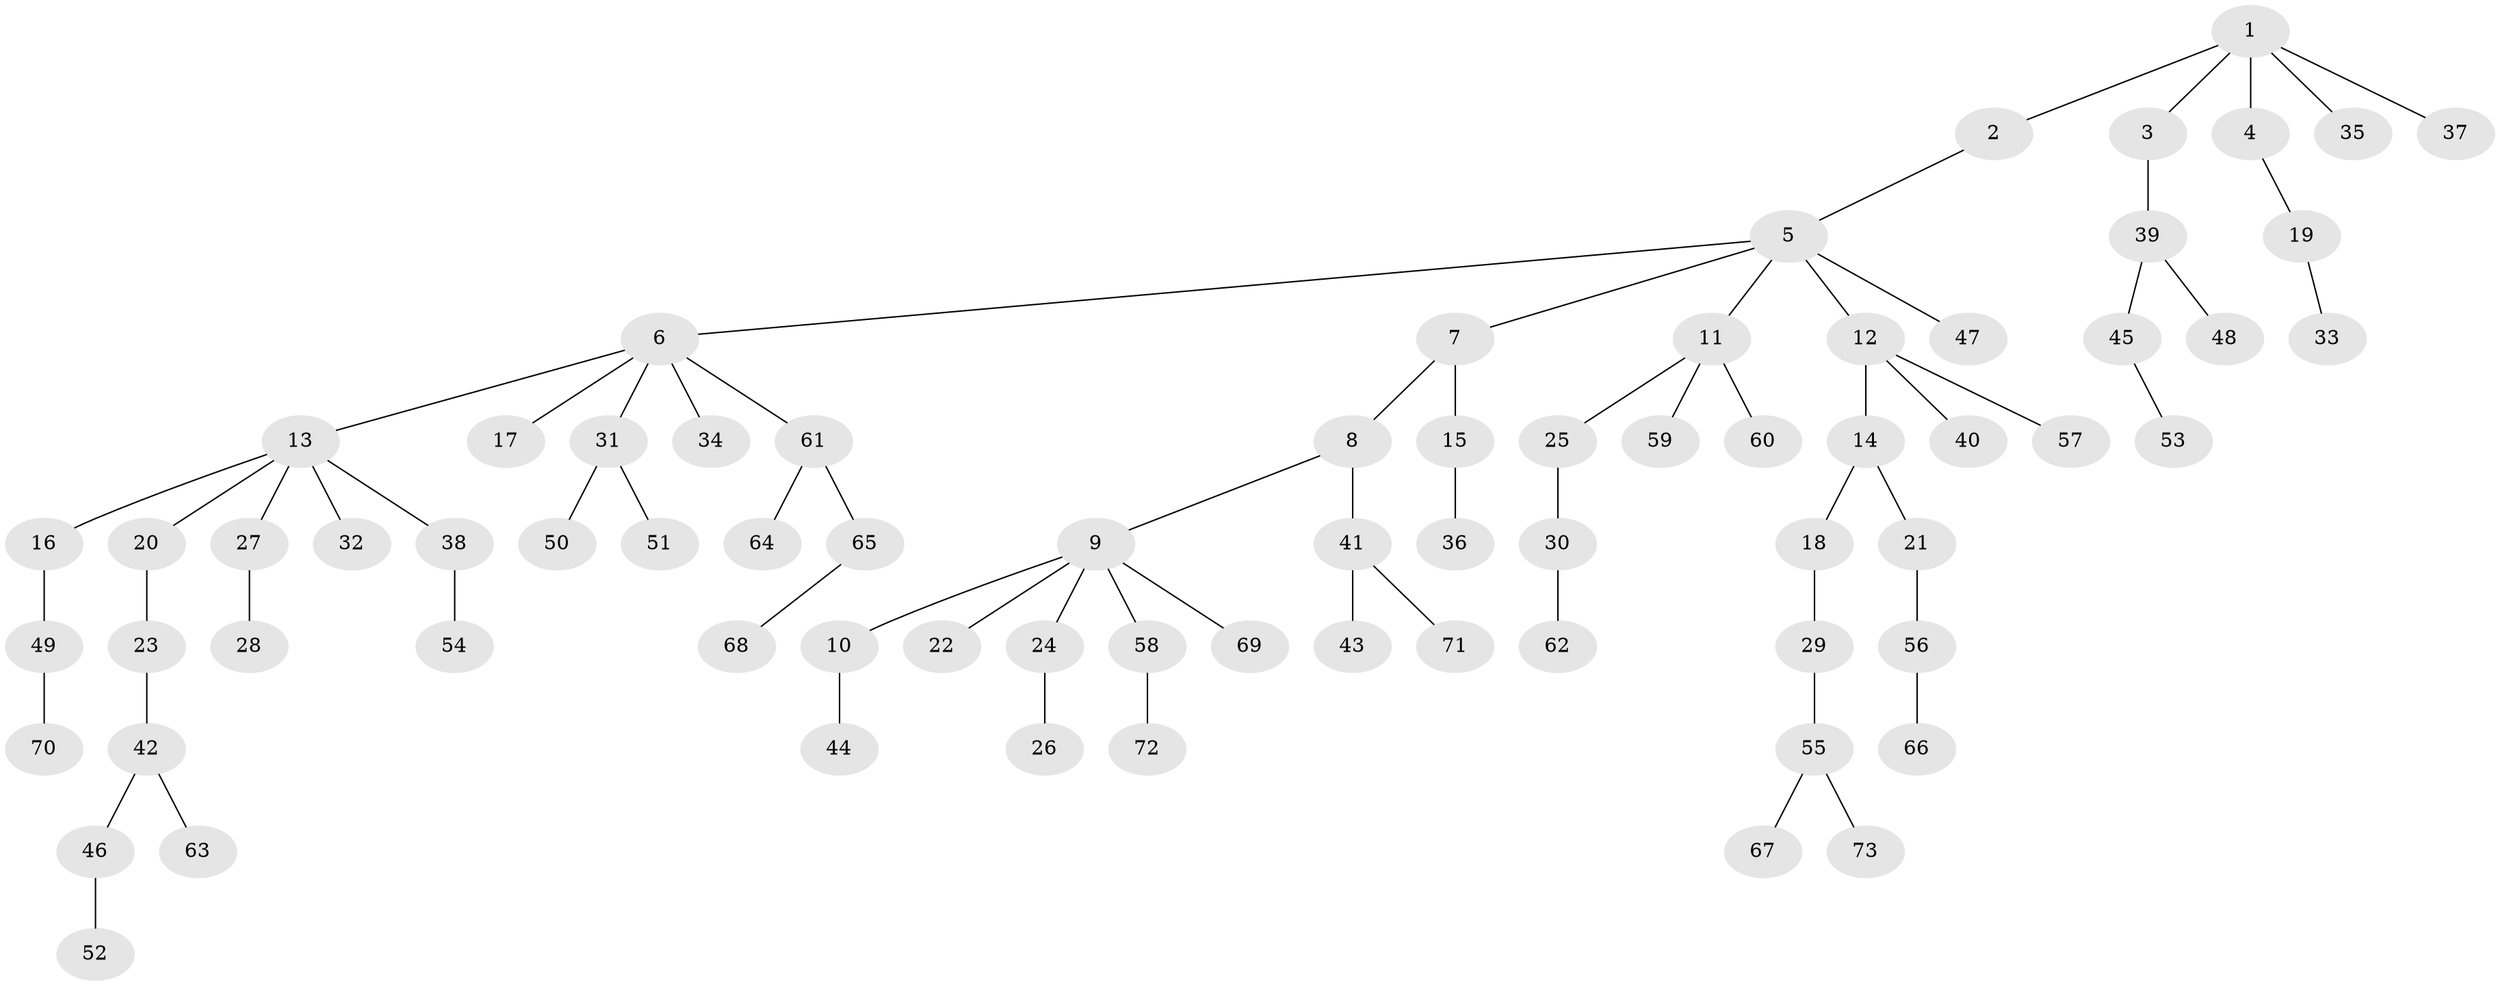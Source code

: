 // Generated by graph-tools (version 1.1) at 2025/26/03/09/25 03:26:31]
// undirected, 73 vertices, 72 edges
graph export_dot {
graph [start="1"]
  node [color=gray90,style=filled];
  1;
  2;
  3;
  4;
  5;
  6;
  7;
  8;
  9;
  10;
  11;
  12;
  13;
  14;
  15;
  16;
  17;
  18;
  19;
  20;
  21;
  22;
  23;
  24;
  25;
  26;
  27;
  28;
  29;
  30;
  31;
  32;
  33;
  34;
  35;
  36;
  37;
  38;
  39;
  40;
  41;
  42;
  43;
  44;
  45;
  46;
  47;
  48;
  49;
  50;
  51;
  52;
  53;
  54;
  55;
  56;
  57;
  58;
  59;
  60;
  61;
  62;
  63;
  64;
  65;
  66;
  67;
  68;
  69;
  70;
  71;
  72;
  73;
  1 -- 2;
  1 -- 3;
  1 -- 4;
  1 -- 35;
  1 -- 37;
  2 -- 5;
  3 -- 39;
  4 -- 19;
  5 -- 6;
  5 -- 7;
  5 -- 11;
  5 -- 12;
  5 -- 47;
  6 -- 13;
  6 -- 17;
  6 -- 31;
  6 -- 34;
  6 -- 61;
  7 -- 8;
  7 -- 15;
  8 -- 9;
  8 -- 41;
  9 -- 10;
  9 -- 22;
  9 -- 24;
  9 -- 58;
  9 -- 69;
  10 -- 44;
  11 -- 25;
  11 -- 59;
  11 -- 60;
  12 -- 14;
  12 -- 40;
  12 -- 57;
  13 -- 16;
  13 -- 20;
  13 -- 27;
  13 -- 32;
  13 -- 38;
  14 -- 18;
  14 -- 21;
  15 -- 36;
  16 -- 49;
  18 -- 29;
  19 -- 33;
  20 -- 23;
  21 -- 56;
  23 -- 42;
  24 -- 26;
  25 -- 30;
  27 -- 28;
  29 -- 55;
  30 -- 62;
  31 -- 50;
  31 -- 51;
  38 -- 54;
  39 -- 45;
  39 -- 48;
  41 -- 43;
  41 -- 71;
  42 -- 46;
  42 -- 63;
  45 -- 53;
  46 -- 52;
  49 -- 70;
  55 -- 67;
  55 -- 73;
  56 -- 66;
  58 -- 72;
  61 -- 64;
  61 -- 65;
  65 -- 68;
}
